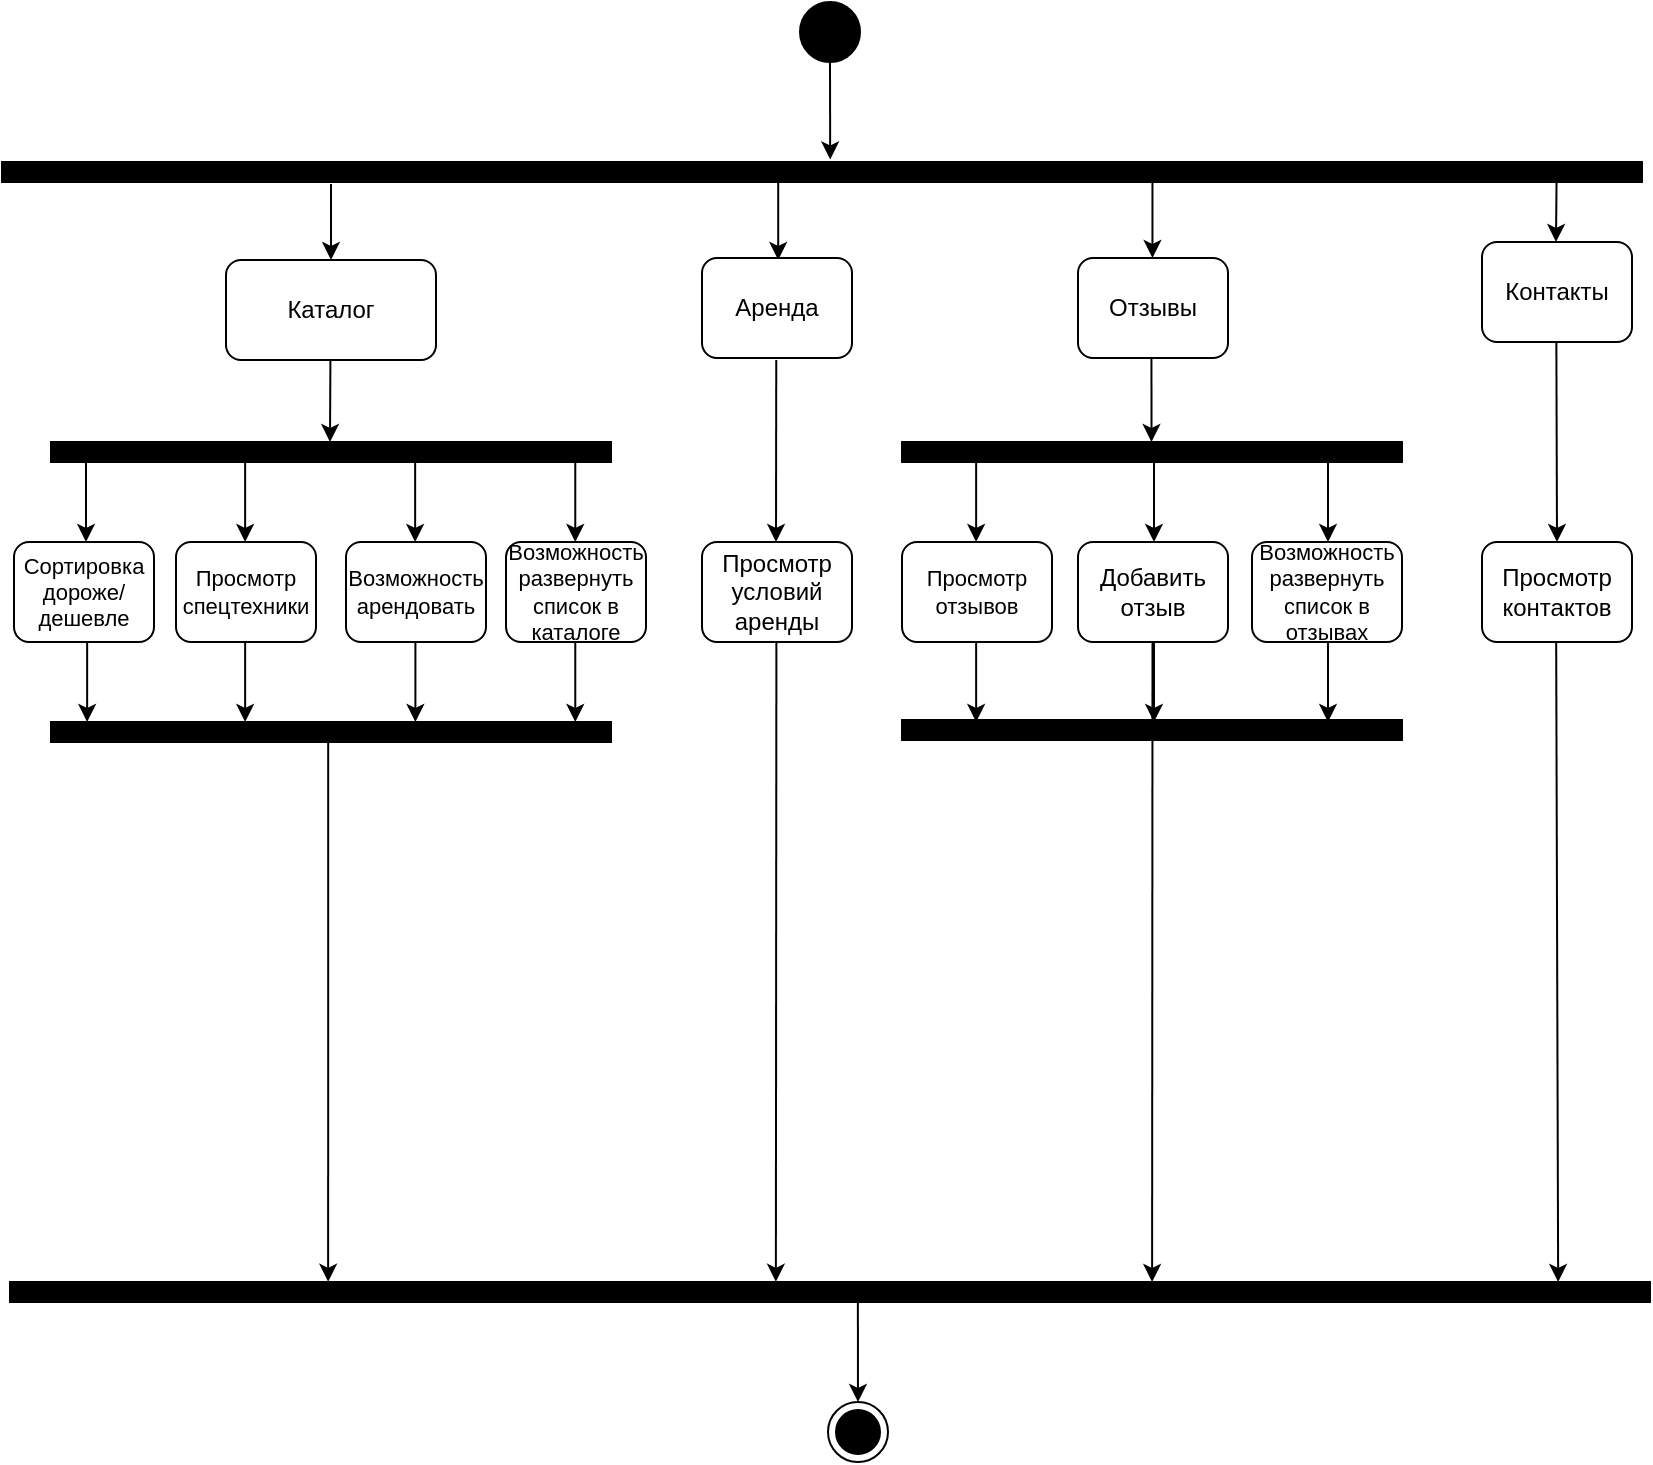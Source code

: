 <mxfile version="24.8.3">
  <diagram name="Страница — 1" id="LdiEUT82dOX2tQ43bUru">
    <mxGraphModel dx="1357" dy="751" grid="1" gridSize="10" guides="1" tooltips="1" connect="1" arrows="1" fold="1" page="1" pageScale="1" pageWidth="827" pageHeight="1169" math="0" shadow="0">
      <root>
        <mxCell id="0" />
        <mxCell id="1" parent="0" />
        <mxCell id="phnK9DD46O-W-GnVpXTI-1" value="" style="ellipse;fillColor=strokeColor;html=1;" parent="1" vertex="1">
          <mxGeometry x="399" y="30" width="30" height="30" as="geometry" />
        </mxCell>
        <mxCell id="phnK9DD46O-W-GnVpXTI-2" value="" style="ellipse;html=1;shape=endState;fillColor=strokeColor;" parent="1" vertex="1">
          <mxGeometry x="413" y="730" width="30" height="30" as="geometry" />
        </mxCell>
        <mxCell id="phnK9DD46O-W-GnVpXTI-5" value="&lt;div&gt;Каталог&lt;/div&gt;" style="rounded=1;whiteSpace=wrap;html=1;" parent="1" vertex="1">
          <mxGeometry x="112" y="159" width="105" height="50" as="geometry" />
        </mxCell>
        <mxCell id="phnK9DD46O-W-GnVpXTI-7" style="edgeStyle=orthogonalEdgeStyle;rounded=0;orthogonalLoop=1;jettySize=auto;html=1;exitX=0.5;exitY=1;exitDx=0;exitDy=0;" parent="1" source="phnK9DD46O-W-GnVpXTI-5" target="phnK9DD46O-W-GnVpXTI-5" edge="1">
          <mxGeometry relative="1" as="geometry" />
        </mxCell>
        <mxCell id="phnK9DD46O-W-GnVpXTI-9" value="" style="fontStyle=0;labelPosition=right;verticalLabelPosition=middle;align=left;verticalAlign=middle;spacingLeft=2;html=1;points=[[0,0.5],[1,0.5]];fillColor=strokeColor;" parent="1" vertex="1">
          <mxGeometry y="110" width="820" height="10" as="geometry" />
        </mxCell>
        <mxCell id="phnK9DD46O-W-GnVpXTI-17" value="" style="endArrow=classic;html=1;rounded=0;entryX=0.5;entryY=0;entryDx=0;entryDy=0;exitX=0.15;exitY=1.098;exitDx=0;exitDy=0;exitPerimeter=0;" parent="1" target="phnK9DD46O-W-GnVpXTI-5" edge="1">
          <mxGeometry width="50" height="50" relative="1" as="geometry">
            <mxPoint x="164.5" y="120.98" as="sourcePoint" />
            <mxPoint x="432" y="150" as="targetPoint" />
          </mxGeometry>
        </mxCell>
        <mxCell id="phnK9DD46O-W-GnVpXTI-19" value="" style="endArrow=classic;html=1;rounded=0;entryX=0.5;entryY=0;entryDx=0;entryDy=0;exitX=0.08;exitY=1.107;exitDx=0;exitDy=0;exitPerimeter=0;" parent="1" edge="1">
          <mxGeometry width="50" height="50" relative="1" as="geometry">
            <mxPoint x="388.1" y="120" as="sourcePoint" />
            <mxPoint x="388.1" y="159" as="targetPoint" />
          </mxGeometry>
        </mxCell>
        <mxCell id="2umJtm8P9YfVA5-F-WJ4-15" value="Аренда" style="rounded=1;whiteSpace=wrap;html=1;" parent="1" vertex="1">
          <mxGeometry x="350" y="158" width="75" height="50" as="geometry" />
        </mxCell>
        <mxCell id="g6xwZ5atyA5-X0QdN6Mz-1" value="" style="fontStyle=0;labelPosition=right;verticalLabelPosition=middle;align=left;verticalAlign=middle;spacingLeft=2;html=1;points=[[0,0.5],[1,0.5]];fillColor=strokeColor;" parent="1" vertex="1">
          <mxGeometry x="4" y="670" width="820" height="10" as="geometry" />
        </mxCell>
        <mxCell id="g6xwZ5atyA5-X0QdN6Mz-14" value="" style="endArrow=classic;html=1;rounded=0;exitX=0.5;exitY=1;exitDx=0;exitDy=0;entryX=0.505;entryY=-0.127;entryDx=0;entryDy=0;entryPerimeter=0;" parent="1" source="phnK9DD46O-W-GnVpXTI-1" target="phnK9DD46O-W-GnVpXTI-9" edge="1">
          <mxGeometry width="50" height="50" relative="1" as="geometry">
            <mxPoint x="520" y="120" as="sourcePoint" />
            <mxPoint x="510" y="107" as="targetPoint" />
          </mxGeometry>
        </mxCell>
        <mxCell id="g6xwZ5atyA5-X0QdN6Mz-15" value="" style="endArrow=classic;html=1;rounded=0;entryX=0.5;entryY=0;entryDx=0;entryDy=0;exitX=0.517;exitY=0.951;exitDx=0;exitDy=0;exitPerimeter=0;" parent="1" source="g6xwZ5atyA5-X0QdN6Mz-1" target="phnK9DD46O-W-GnVpXTI-2" edge="1">
          <mxGeometry width="50" height="50" relative="1" as="geometry">
            <mxPoint x="444" y="690" as="sourcePoint" />
            <mxPoint x="580" y="690" as="targetPoint" />
          </mxGeometry>
        </mxCell>
        <mxCell id="PYD1fVJXsjv2zyDBvjU6-1" value="&lt;div style=&quot;font-size: 11px;&quot;&gt;Сортировка&lt;/div&gt;&lt;div style=&quot;font-size: 11px;&quot;&gt;дороже/дешевле&lt;/div&gt;" style="rounded=1;whiteSpace=wrap;html=1;fontSize=11;" parent="1" vertex="1">
          <mxGeometry x="6" y="300" width="70" height="50" as="geometry" />
        </mxCell>
        <mxCell id="PYD1fVJXsjv2zyDBvjU6-2" value="" style="endArrow=classic;html=1;rounded=0;exitX=0.072;exitY=0.971;exitDx=0;exitDy=0;exitPerimeter=0;" parent="1" edge="1">
          <mxGeometry width="50" height="50" relative="1" as="geometry">
            <mxPoint x="164.21" y="209" as="sourcePoint" />
            <mxPoint x="164" y="250" as="targetPoint" />
          </mxGeometry>
        </mxCell>
        <mxCell id="DTNieWp4X9iYOQBlKMiP-2" value="" style="fontStyle=0;labelPosition=right;verticalLabelPosition=middle;align=left;verticalAlign=middle;spacingLeft=2;html=1;points=[[0,0.5],[1,0.5]];fillColor=strokeColor;" parent="1" vertex="1">
          <mxGeometry x="24.5" y="250" width="280" height="10" as="geometry" />
        </mxCell>
        <mxCell id="DTNieWp4X9iYOQBlKMiP-3" value="" style="endArrow=classic;html=1;rounded=0;exitX=0.5;exitY=1;exitDx=0;exitDy=0;" parent="1" edge="1">
          <mxGeometry width="50" height="50" relative="1" as="geometry">
            <mxPoint x="42" y="260" as="sourcePoint" />
            <mxPoint x="42" y="300" as="targetPoint" />
          </mxGeometry>
        </mxCell>
        <mxCell id="DTNieWp4X9iYOQBlKMiP-5" value="" style="endArrow=classic;html=1;rounded=0;exitX=0.5;exitY=1;exitDx=0;exitDy=0;" parent="1" edge="1">
          <mxGeometry width="50" height="50" relative="1" as="geometry">
            <mxPoint x="42.57" y="350" as="sourcePoint" />
            <mxPoint x="42.57" y="390" as="targetPoint" />
          </mxGeometry>
        </mxCell>
        <mxCell id="DTNieWp4X9iYOQBlKMiP-6" value="Просмотр спецтехники" style="rounded=1;whiteSpace=wrap;html=1;fontSize=11;" parent="1" vertex="1">
          <mxGeometry x="87" y="300" width="70" height="50" as="geometry" />
        </mxCell>
        <mxCell id="DTNieWp4X9iYOQBlKMiP-7" value="" style="endArrow=classic;html=1;rounded=0;exitX=0.5;exitY=1;exitDx=0;exitDy=0;" parent="1" edge="1">
          <mxGeometry width="50" height="50" relative="1" as="geometry">
            <mxPoint x="121.57" y="260" as="sourcePoint" />
            <mxPoint x="121.57" y="300" as="targetPoint" />
          </mxGeometry>
        </mxCell>
        <mxCell id="DTNieWp4X9iYOQBlKMiP-9" value="" style="endArrow=classic;html=1;rounded=0;exitX=0.5;exitY=1;exitDx=0;exitDy=0;" parent="1" edge="1">
          <mxGeometry width="50" height="50" relative="1" as="geometry">
            <mxPoint x="121.57" y="350" as="sourcePoint" />
            <mxPoint x="121.57" y="390" as="targetPoint" />
          </mxGeometry>
        </mxCell>
        <mxCell id="DTNieWp4X9iYOQBlKMiP-10" value="Возможность арендовать" style="rounded=1;whiteSpace=wrap;html=1;fontSize=11;" parent="1" vertex="1">
          <mxGeometry x="172" y="300" width="70" height="50" as="geometry" />
        </mxCell>
        <mxCell id="DTNieWp4X9iYOQBlKMiP-11" value="" style="endArrow=classic;html=1;rounded=0;exitX=0.5;exitY=1;exitDx=0;exitDy=0;" parent="1" edge="1">
          <mxGeometry width="50" height="50" relative="1" as="geometry">
            <mxPoint x="206.57" y="260" as="sourcePoint" />
            <mxPoint x="206.57" y="300" as="targetPoint" />
          </mxGeometry>
        </mxCell>
        <mxCell id="DTNieWp4X9iYOQBlKMiP-12" value="" style="endArrow=classic;html=1;rounded=0;exitX=0.5;exitY=1;exitDx=0;exitDy=0;" parent="1" edge="1">
          <mxGeometry width="50" height="50" relative="1" as="geometry">
            <mxPoint x="206.7" y="350" as="sourcePoint" />
            <mxPoint x="206.7" y="390" as="targetPoint" />
          </mxGeometry>
        </mxCell>
        <mxCell id="DTNieWp4X9iYOQBlKMiP-13" value="&lt;font style=&quot;font-size: 11px;&quot;&gt;Возможность развернуть список в каталоге&lt;/font&gt;" style="rounded=1;whiteSpace=wrap;html=1;fontSize=11;" parent="1" vertex="1">
          <mxGeometry x="252" y="300" width="70" height="50" as="geometry" />
        </mxCell>
        <mxCell id="DTNieWp4X9iYOQBlKMiP-14" value="" style="endArrow=classic;html=1;rounded=0;exitX=0.5;exitY=1;exitDx=0;exitDy=0;" parent="1" edge="1">
          <mxGeometry width="50" height="50" relative="1" as="geometry">
            <mxPoint x="286.64" y="260" as="sourcePoint" />
            <mxPoint x="286.64" y="300" as="targetPoint" />
          </mxGeometry>
        </mxCell>
        <mxCell id="DTNieWp4X9iYOQBlKMiP-15" value="" style="endArrow=classic;html=1;rounded=0;exitX=0.5;exitY=1;exitDx=0;exitDy=0;" parent="1" edge="1">
          <mxGeometry width="50" height="50" relative="1" as="geometry">
            <mxPoint x="286.64" y="350" as="sourcePoint" />
            <mxPoint x="286.64" y="390" as="targetPoint" />
          </mxGeometry>
        </mxCell>
        <mxCell id="DTNieWp4X9iYOQBlKMiP-16" value="" style="fontStyle=0;labelPosition=right;verticalLabelPosition=middle;align=left;verticalAlign=middle;spacingLeft=2;html=1;points=[[0,0.5],[1,0.5]];fillColor=strokeColor;" parent="1" vertex="1">
          <mxGeometry x="24.5" y="390" width="280" height="10" as="geometry" />
        </mxCell>
        <mxCell id="DTNieWp4X9iYOQBlKMiP-17" value="" style="endArrow=classic;html=1;rounded=0;entryX=0.194;entryY=-0.01;entryDx=0;entryDy=0;entryPerimeter=0;exitX=0.495;exitY=0.867;exitDx=0;exitDy=0;exitPerimeter=0;" parent="1" source="DTNieWp4X9iYOQBlKMiP-16" target="g6xwZ5atyA5-X0QdN6Mz-1" edge="1">
          <mxGeometry width="50" height="50" relative="1" as="geometry">
            <mxPoint x="163" y="440" as="sourcePoint" />
            <mxPoint x="162.6" y="668.05" as="targetPoint" />
          </mxGeometry>
        </mxCell>
        <mxCell id="DTNieWp4X9iYOQBlKMiP-18" value="" style="endArrow=classic;html=1;rounded=0;exitX=0.08;exitY=1.107;exitDx=0;exitDy=0;exitPerimeter=0;" parent="1" edge="1">
          <mxGeometry width="50" height="50" relative="1" as="geometry">
            <mxPoint x="387.13" y="209" as="sourcePoint" />
            <mxPoint x="387" y="300" as="targetPoint" />
          </mxGeometry>
        </mxCell>
        <mxCell id="DTNieWp4X9iYOQBlKMiP-19" value="Просмотр условий аренды" style="rounded=1;whiteSpace=wrap;html=1;" parent="1" vertex="1">
          <mxGeometry x="350" y="300" width="75" height="50" as="geometry" />
        </mxCell>
        <mxCell id="DTNieWp4X9iYOQBlKMiP-20" value="" style="endArrow=classic;html=1;rounded=0;exitX=0.08;exitY=1.107;exitDx=0;exitDy=0;exitPerimeter=0;entryX=0.467;entryY=-0.01;entryDx=0;entryDy=0;entryPerimeter=0;" parent="1" target="g6xwZ5atyA5-X0QdN6Mz-1" edge="1">
          <mxGeometry width="50" height="50" relative="1" as="geometry">
            <mxPoint x="387.2" y="350" as="sourcePoint" />
            <mxPoint x="387" y="660" as="targetPoint" />
          </mxGeometry>
        </mxCell>
        <mxCell id="DTNieWp4X9iYOQBlKMiP-21" value="Просмотр отзывов" style="rounded=1;whiteSpace=wrap;html=1;fontSize=11;" parent="1" vertex="1">
          <mxGeometry x="450" y="300" width="75" height="50" as="geometry" />
        </mxCell>
        <mxCell id="DTNieWp4X9iYOQBlKMiP-22" value="" style="endArrow=classic;html=1;rounded=0;entryX=0.5;entryY=0;entryDx=0;entryDy=0;exitX=0.08;exitY=1.107;exitDx=0;exitDy=0;exitPerimeter=0;" parent="1" edge="1">
          <mxGeometry width="50" height="50" relative="1" as="geometry">
            <mxPoint x="575.23" y="119" as="sourcePoint" />
            <mxPoint x="575.23" y="158" as="targetPoint" />
          </mxGeometry>
        </mxCell>
        <mxCell id="DTNieWp4X9iYOQBlKMiP-25" value="" style="fontStyle=0;labelPosition=right;verticalLabelPosition=middle;align=left;verticalAlign=middle;spacingLeft=2;html=1;points=[[0,0.5],[1,0.5]];fillColor=strokeColor;" parent="1" vertex="1">
          <mxGeometry x="450" y="250" width="250" height="10" as="geometry" />
        </mxCell>
        <mxCell id="DTNieWp4X9iYOQBlKMiP-26" value="" style="endArrow=classic;html=1;rounded=0;exitX=0.5;exitY=1;exitDx=0;exitDy=0;" parent="1" edge="1">
          <mxGeometry width="50" height="50" relative="1" as="geometry">
            <mxPoint x="487.07" y="260" as="sourcePoint" />
            <mxPoint x="487.07" y="300" as="targetPoint" />
          </mxGeometry>
        </mxCell>
        <mxCell id="DTNieWp4X9iYOQBlKMiP-27" value="Добавить отзыв" style="rounded=1;whiteSpace=wrap;html=1;" parent="1" vertex="1">
          <mxGeometry x="538" y="300" width="75" height="50" as="geometry" />
        </mxCell>
        <mxCell id="DTNieWp4X9iYOQBlKMiP-28" value="" style="endArrow=classic;html=1;rounded=0;exitX=0.5;exitY=1;exitDx=0;exitDy=0;" parent="1" edge="1">
          <mxGeometry width="50" height="50" relative="1" as="geometry">
            <mxPoint x="576" y="260" as="sourcePoint" />
            <mxPoint x="576" y="300" as="targetPoint" />
          </mxGeometry>
        </mxCell>
        <mxCell id="DTNieWp4X9iYOQBlKMiP-30" value="Возможность развернуть список в отзывах" style="rounded=1;whiteSpace=wrap;html=1;fontSize=11;" parent="1" vertex="1">
          <mxGeometry x="625" y="300" width="75" height="50" as="geometry" />
        </mxCell>
        <mxCell id="DTNieWp4X9iYOQBlKMiP-31" value="" style="endArrow=classic;html=1;rounded=0;exitX=0.5;exitY=1;exitDx=0;exitDy=0;" parent="1" edge="1">
          <mxGeometry width="50" height="50" relative="1" as="geometry">
            <mxPoint x="663" y="260" as="sourcePoint" />
            <mxPoint x="663" y="300" as="targetPoint" />
          </mxGeometry>
        </mxCell>
        <mxCell id="DTNieWp4X9iYOQBlKMiP-33" value="" style="endArrow=classic;html=1;rounded=0;exitX=0.5;exitY=1;exitDx=0;exitDy=0;" parent="1" edge="1">
          <mxGeometry width="50" height="50" relative="1" as="geometry">
            <mxPoint x="487.07" y="350" as="sourcePoint" />
            <mxPoint x="487.07" y="390" as="targetPoint" />
          </mxGeometry>
        </mxCell>
        <mxCell id="DTNieWp4X9iYOQBlKMiP-34" value="" style="endArrow=classic;html=1;rounded=0;exitX=0.5;exitY=1;exitDx=0;exitDy=0;" parent="1" edge="1">
          <mxGeometry width="50" height="50" relative="1" as="geometry">
            <mxPoint x="576" y="350" as="sourcePoint" />
            <mxPoint x="576" y="390" as="targetPoint" />
          </mxGeometry>
        </mxCell>
        <mxCell id="DTNieWp4X9iYOQBlKMiP-35" value="" style="endArrow=classic;html=1;rounded=0;exitX=0.5;exitY=1;exitDx=0;exitDy=0;" parent="1" edge="1">
          <mxGeometry width="50" height="50" relative="1" as="geometry">
            <mxPoint x="663" y="350" as="sourcePoint" />
            <mxPoint x="663" y="390" as="targetPoint" />
          </mxGeometry>
        </mxCell>
        <mxCell id="DTNieWp4X9iYOQBlKMiP-36" value="" style="fontStyle=0;labelPosition=right;verticalLabelPosition=middle;align=left;verticalAlign=middle;spacingLeft=2;html=1;points=[[0,0.5],[1,0.5]];fillColor=strokeColor;" parent="1" vertex="1">
          <mxGeometry x="450" y="389" width="250" height="10" as="geometry" />
        </mxCell>
        <mxCell id="DTNieWp4X9iYOQBlKMiP-37" value="Отзывы" style="rounded=1;whiteSpace=wrap;html=1;" parent="1" vertex="1">
          <mxGeometry x="538" y="158" width="75" height="50" as="geometry" />
        </mxCell>
        <mxCell id="DTNieWp4X9iYOQBlKMiP-39" value="" style="endArrow=classic;html=1;rounded=0;entryX=0.499;entryY=0;entryDx=0;entryDy=0;exitX=0.08;exitY=1.107;exitDx=0;exitDy=0;exitPerimeter=0;entryPerimeter=0;" parent="1" target="DTNieWp4X9iYOQBlKMiP-25" edge="1">
          <mxGeometry width="50" height="50" relative="1" as="geometry">
            <mxPoint x="574.73" y="208" as="sourcePoint" />
            <mxPoint x="574.73" y="247" as="targetPoint" />
          </mxGeometry>
        </mxCell>
        <mxCell id="DTNieWp4X9iYOQBlKMiP-40" value="" style="endArrow=classic;html=1;rounded=0;exitX=0.08;exitY=1.107;exitDx=0;exitDy=0;exitPerimeter=0;entryX=0.403;entryY=0;entryDx=0;entryDy=0;entryPerimeter=0;" parent="1" edge="1">
          <mxGeometry width="50" height="50" relative="1" as="geometry">
            <mxPoint x="575.25" y="350" as="sourcePoint" />
            <mxPoint x="575.05" y="670" as="targetPoint" />
          </mxGeometry>
        </mxCell>
        <mxCell id="DTNieWp4X9iYOQBlKMiP-41" value="Контакты" style="rounded=1;whiteSpace=wrap;html=1;" parent="1" vertex="1">
          <mxGeometry x="740" y="150" width="75" height="50" as="geometry" />
        </mxCell>
        <mxCell id="DTNieWp4X9iYOQBlKMiP-42" value="Просмотр контактов" style="rounded=1;whiteSpace=wrap;html=1;" parent="1" vertex="1">
          <mxGeometry x="740" y="300" width="75" height="50" as="geometry" />
        </mxCell>
        <mxCell id="DTNieWp4X9iYOQBlKMiP-43" value="" style="endArrow=classic;html=1;rounded=0;exitX=0.08;exitY=1.107;exitDx=0;exitDy=0;exitPerimeter=0;entryX=0.5;entryY=0;entryDx=0;entryDy=0;" parent="1" target="DTNieWp4X9iYOQBlKMiP-42" edge="1">
          <mxGeometry width="50" height="50" relative="1" as="geometry">
            <mxPoint x="777.18" y="200" as="sourcePoint" />
            <mxPoint x="777.05" y="291" as="targetPoint" />
          </mxGeometry>
        </mxCell>
        <mxCell id="DTNieWp4X9iYOQBlKMiP-44" value="" style="endArrow=classic;html=1;rounded=0;exitX=0.08;exitY=1.107;exitDx=0;exitDy=0;exitPerimeter=0;" parent="1" edge="1">
          <mxGeometry width="50" height="50" relative="1" as="geometry">
            <mxPoint x="777.28" y="119" as="sourcePoint" />
            <mxPoint x="777" y="150" as="targetPoint" />
          </mxGeometry>
        </mxCell>
        <mxCell id="DTNieWp4X9iYOQBlKMiP-45" value="" style="endArrow=classic;html=1;rounded=0;exitX=0.08;exitY=1.107;exitDx=0;exitDy=0;exitPerimeter=0;entryX=0.944;entryY=0;entryDx=0;entryDy=0;entryPerimeter=0;" parent="1" target="g6xwZ5atyA5-X0QdN6Mz-1" edge="1">
          <mxGeometry width="50" height="50" relative="1" as="geometry">
            <mxPoint x="777.09" y="350" as="sourcePoint" />
            <mxPoint x="777.91" y="450" as="targetPoint" />
          </mxGeometry>
        </mxCell>
      </root>
    </mxGraphModel>
  </diagram>
</mxfile>
